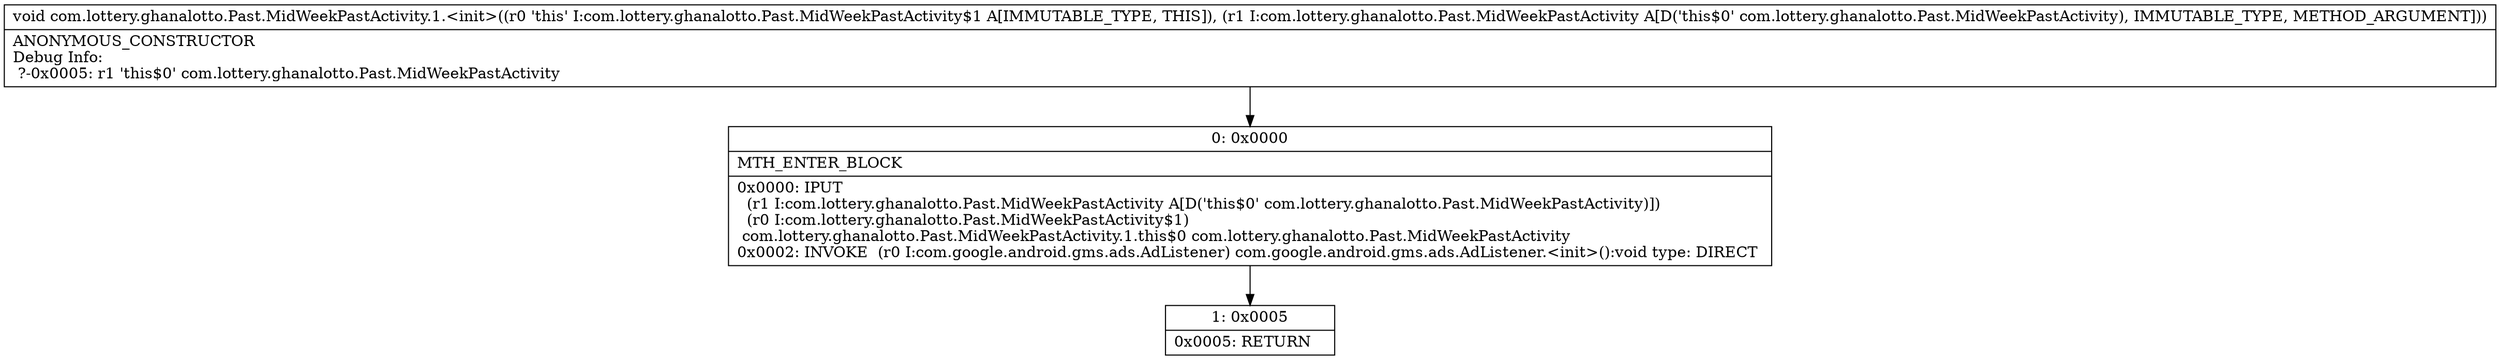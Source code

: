 digraph "CFG forcom.lottery.ghanalotto.Past.MidWeekPastActivity.1.\<init\>(Lcom\/lottery\/ghanalotto\/Past\/MidWeekPastActivity;)V" {
Node_0 [shape=record,label="{0\:\ 0x0000|MTH_ENTER_BLOCK\l|0x0000: IPUT  \l  (r1 I:com.lottery.ghanalotto.Past.MidWeekPastActivity A[D('this$0' com.lottery.ghanalotto.Past.MidWeekPastActivity)])\l  (r0 I:com.lottery.ghanalotto.Past.MidWeekPastActivity$1)\l com.lottery.ghanalotto.Past.MidWeekPastActivity.1.this$0 com.lottery.ghanalotto.Past.MidWeekPastActivity \l0x0002: INVOKE  (r0 I:com.google.android.gms.ads.AdListener) com.google.android.gms.ads.AdListener.\<init\>():void type: DIRECT \l}"];
Node_1 [shape=record,label="{1\:\ 0x0005|0x0005: RETURN   \l}"];
MethodNode[shape=record,label="{void com.lottery.ghanalotto.Past.MidWeekPastActivity.1.\<init\>((r0 'this' I:com.lottery.ghanalotto.Past.MidWeekPastActivity$1 A[IMMUTABLE_TYPE, THIS]), (r1 I:com.lottery.ghanalotto.Past.MidWeekPastActivity A[D('this$0' com.lottery.ghanalotto.Past.MidWeekPastActivity), IMMUTABLE_TYPE, METHOD_ARGUMENT]))  | ANONYMOUS_CONSTRUCTOR\lDebug Info:\l  ?\-0x0005: r1 'this$0' com.lottery.ghanalotto.Past.MidWeekPastActivity\l}"];
MethodNode -> Node_0;
Node_0 -> Node_1;
}

